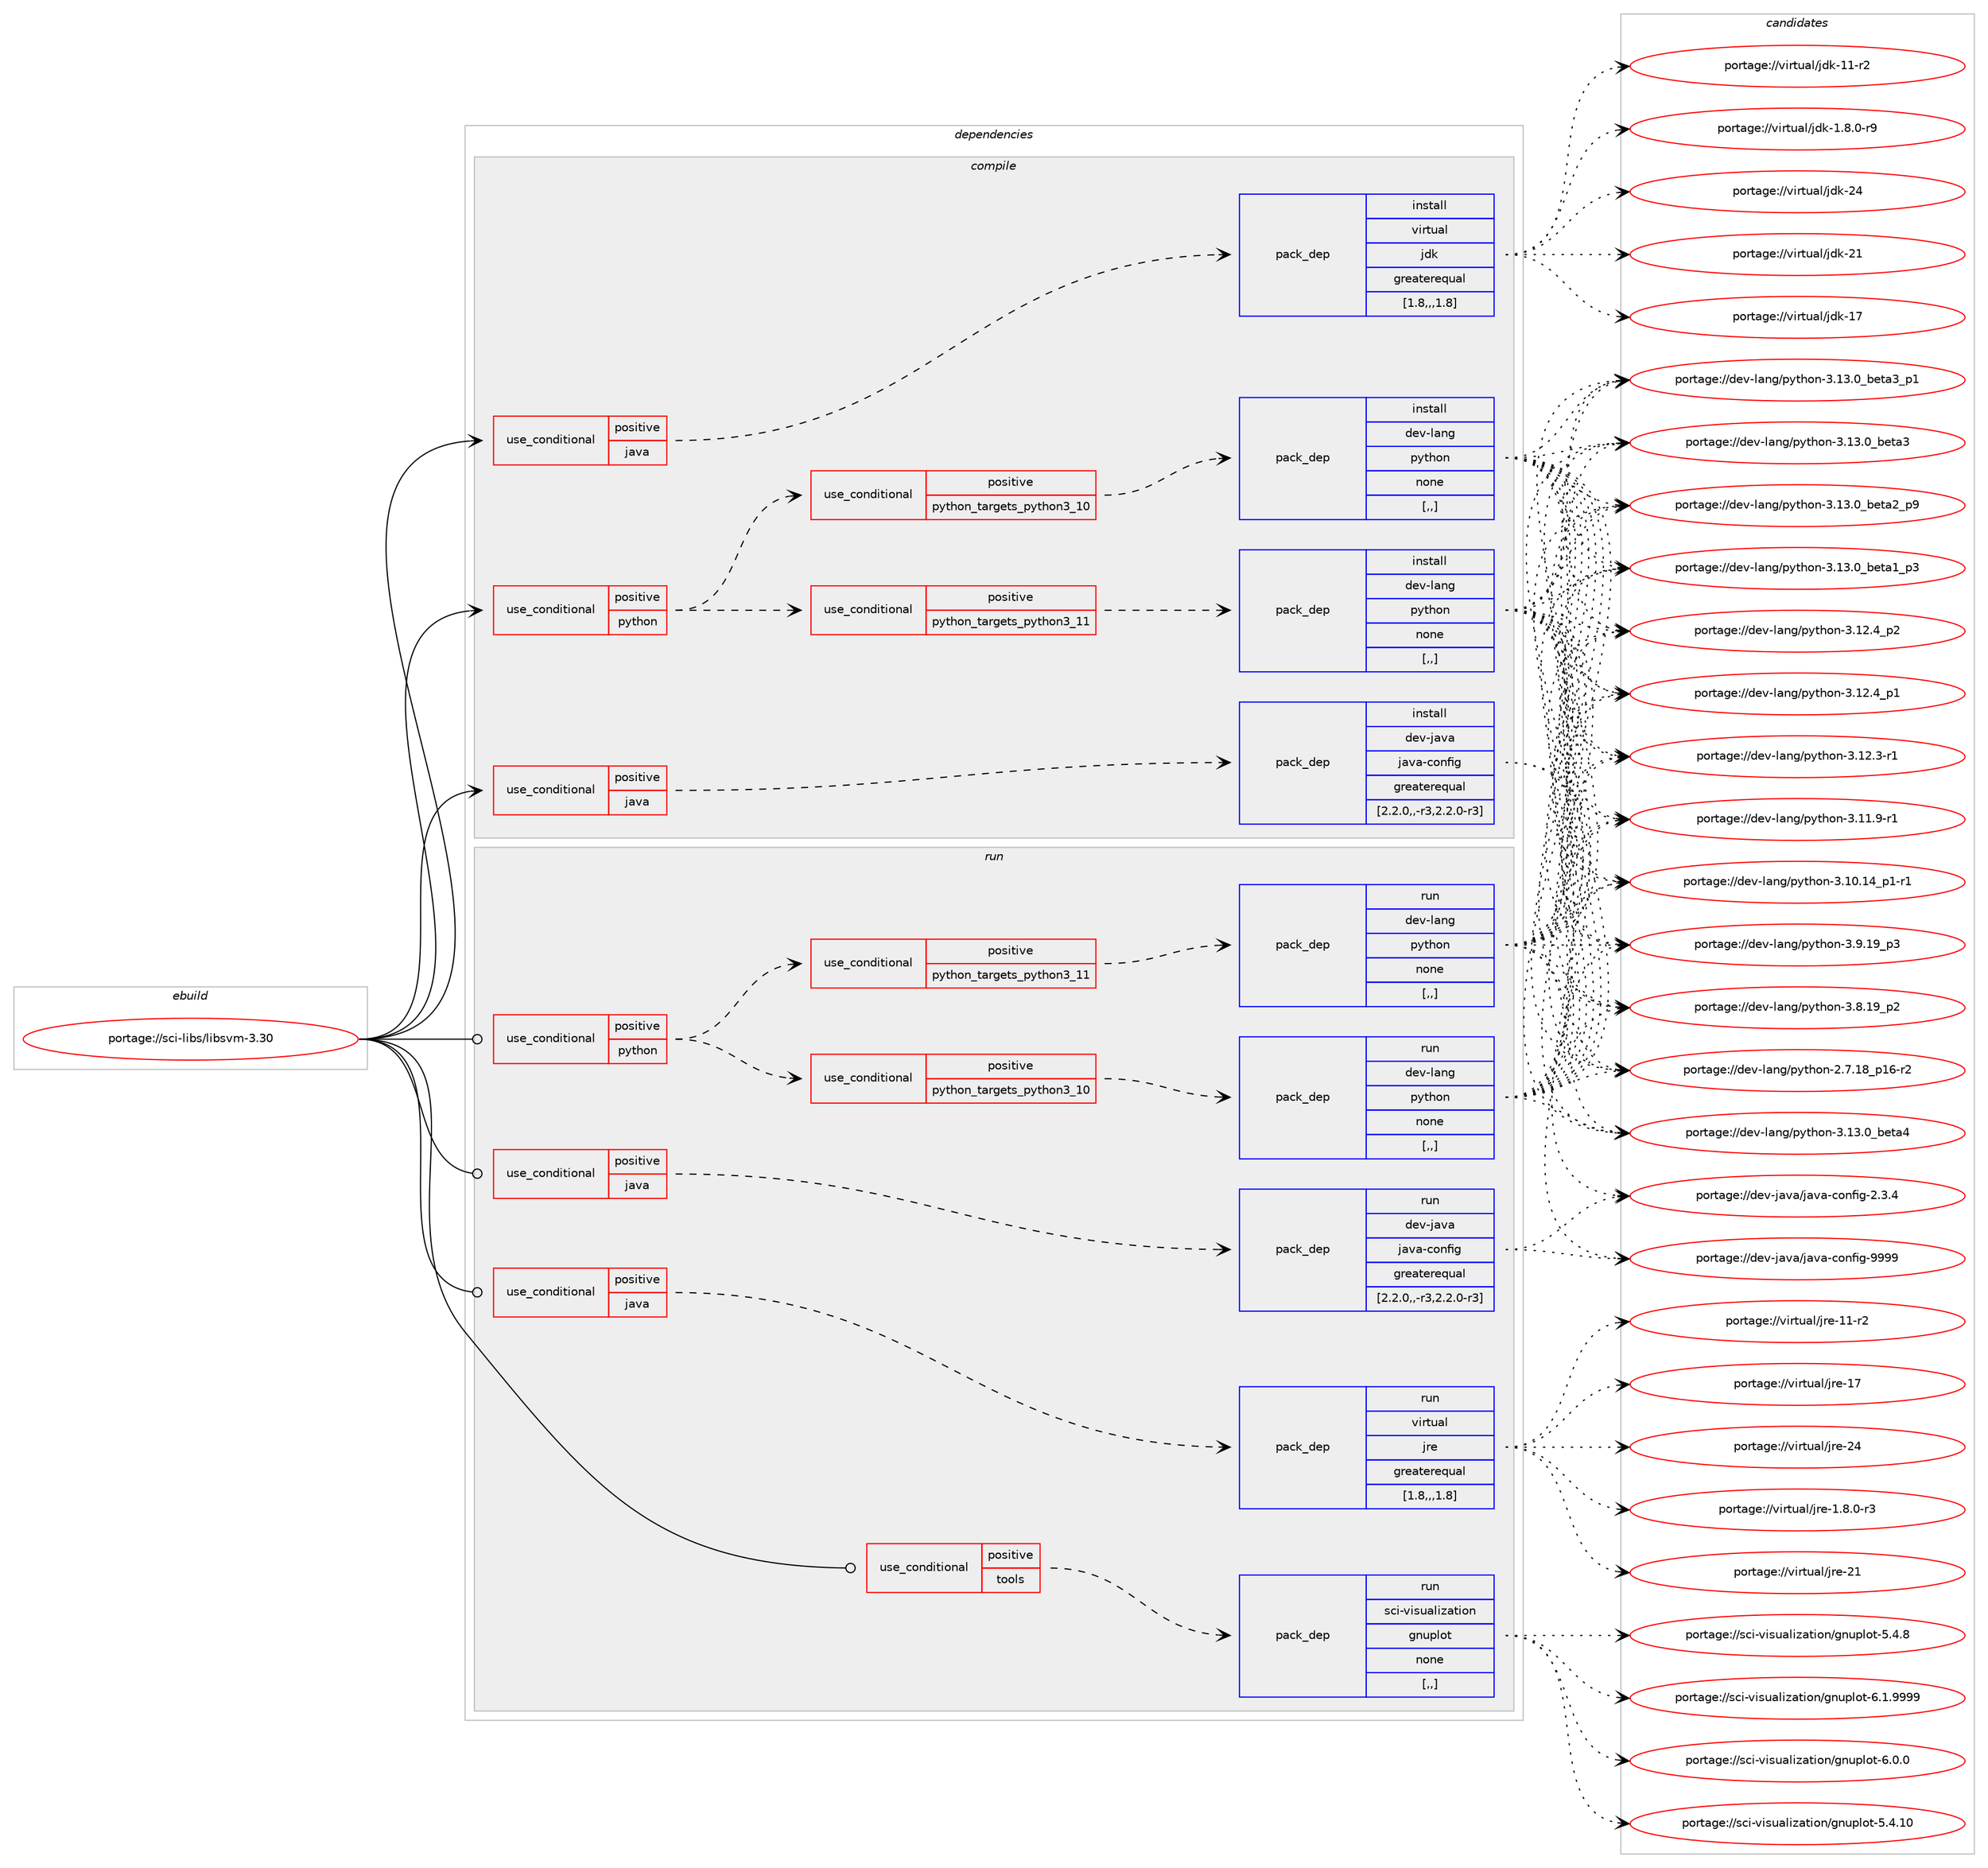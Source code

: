 digraph prolog {

# *************
# Graph options
# *************

newrank=true;
concentrate=true;
compound=true;
graph [rankdir=LR,fontname=Helvetica,fontsize=10,ranksep=1.5];#, ranksep=2.5, nodesep=0.2];
edge  [arrowhead=vee];
node  [fontname=Helvetica,fontsize=10];

# **********
# The ebuild
# **********

subgraph cluster_leftcol {
color=gray;
label=<<i>ebuild</i>>;
id [label="portage://sci-libs/libsvm-3.30", color=red, width=4, href="../sci-libs/libsvm-3.30.svg"];
}

# ****************
# The dependencies
# ****************

subgraph cluster_midcol {
color=gray;
label=<<i>dependencies</i>>;
subgraph cluster_compile {
fillcolor="#eeeeee";
style=filled;
label=<<i>compile</i>>;
subgraph cond106876 {
dependency403847 [label=<<TABLE BORDER="0" CELLBORDER="1" CELLSPACING="0" CELLPADDING="4"><TR><TD ROWSPAN="3" CELLPADDING="10">use_conditional</TD></TR><TR><TD>positive</TD></TR><TR><TD>java</TD></TR></TABLE>>, shape=none, color=red];
subgraph pack294100 {
dependency403848 [label=<<TABLE BORDER="0" CELLBORDER="1" CELLSPACING="0" CELLPADDING="4" WIDTH="220"><TR><TD ROWSPAN="6" CELLPADDING="30">pack_dep</TD></TR><TR><TD WIDTH="110">install</TD></TR><TR><TD>dev-java</TD></TR><TR><TD>java-config</TD></TR><TR><TD>greaterequal</TD></TR><TR><TD>[2.2.0,,-r3,2.2.0-r3]</TD></TR></TABLE>>, shape=none, color=blue];
}
dependency403847:e -> dependency403848:w [weight=20,style="dashed",arrowhead="vee"];
}
id:e -> dependency403847:w [weight=20,style="solid",arrowhead="vee"];
subgraph cond106877 {
dependency403849 [label=<<TABLE BORDER="0" CELLBORDER="1" CELLSPACING="0" CELLPADDING="4"><TR><TD ROWSPAN="3" CELLPADDING="10">use_conditional</TD></TR><TR><TD>positive</TD></TR><TR><TD>java</TD></TR></TABLE>>, shape=none, color=red];
subgraph pack294101 {
dependency403850 [label=<<TABLE BORDER="0" CELLBORDER="1" CELLSPACING="0" CELLPADDING="4" WIDTH="220"><TR><TD ROWSPAN="6" CELLPADDING="30">pack_dep</TD></TR><TR><TD WIDTH="110">install</TD></TR><TR><TD>virtual</TD></TR><TR><TD>jdk</TD></TR><TR><TD>greaterequal</TD></TR><TR><TD>[1.8,,,1.8]</TD></TR></TABLE>>, shape=none, color=blue];
}
dependency403849:e -> dependency403850:w [weight=20,style="dashed",arrowhead="vee"];
}
id:e -> dependency403849:w [weight=20,style="solid",arrowhead="vee"];
subgraph cond106878 {
dependency403851 [label=<<TABLE BORDER="0" CELLBORDER="1" CELLSPACING="0" CELLPADDING="4"><TR><TD ROWSPAN="3" CELLPADDING="10">use_conditional</TD></TR><TR><TD>positive</TD></TR><TR><TD>python</TD></TR></TABLE>>, shape=none, color=red];
subgraph cond106879 {
dependency403852 [label=<<TABLE BORDER="0" CELLBORDER="1" CELLSPACING="0" CELLPADDING="4"><TR><TD ROWSPAN="3" CELLPADDING="10">use_conditional</TD></TR><TR><TD>positive</TD></TR><TR><TD>python_targets_python3_10</TD></TR></TABLE>>, shape=none, color=red];
subgraph pack294102 {
dependency403853 [label=<<TABLE BORDER="0" CELLBORDER="1" CELLSPACING="0" CELLPADDING="4" WIDTH="220"><TR><TD ROWSPAN="6" CELLPADDING="30">pack_dep</TD></TR><TR><TD WIDTH="110">install</TD></TR><TR><TD>dev-lang</TD></TR><TR><TD>python</TD></TR><TR><TD>none</TD></TR><TR><TD>[,,]</TD></TR></TABLE>>, shape=none, color=blue];
}
dependency403852:e -> dependency403853:w [weight=20,style="dashed",arrowhead="vee"];
}
dependency403851:e -> dependency403852:w [weight=20,style="dashed",arrowhead="vee"];
subgraph cond106880 {
dependency403854 [label=<<TABLE BORDER="0" CELLBORDER="1" CELLSPACING="0" CELLPADDING="4"><TR><TD ROWSPAN="3" CELLPADDING="10">use_conditional</TD></TR><TR><TD>positive</TD></TR><TR><TD>python_targets_python3_11</TD></TR></TABLE>>, shape=none, color=red];
subgraph pack294103 {
dependency403855 [label=<<TABLE BORDER="0" CELLBORDER="1" CELLSPACING="0" CELLPADDING="4" WIDTH="220"><TR><TD ROWSPAN="6" CELLPADDING="30">pack_dep</TD></TR><TR><TD WIDTH="110">install</TD></TR><TR><TD>dev-lang</TD></TR><TR><TD>python</TD></TR><TR><TD>none</TD></TR><TR><TD>[,,]</TD></TR></TABLE>>, shape=none, color=blue];
}
dependency403854:e -> dependency403855:w [weight=20,style="dashed",arrowhead="vee"];
}
dependency403851:e -> dependency403854:w [weight=20,style="dashed",arrowhead="vee"];
}
id:e -> dependency403851:w [weight=20,style="solid",arrowhead="vee"];
}
subgraph cluster_compileandrun {
fillcolor="#eeeeee";
style=filled;
label=<<i>compile and run</i>>;
}
subgraph cluster_run {
fillcolor="#eeeeee";
style=filled;
label=<<i>run</i>>;
subgraph cond106881 {
dependency403856 [label=<<TABLE BORDER="0" CELLBORDER="1" CELLSPACING="0" CELLPADDING="4"><TR><TD ROWSPAN="3" CELLPADDING="10">use_conditional</TD></TR><TR><TD>positive</TD></TR><TR><TD>java</TD></TR></TABLE>>, shape=none, color=red];
subgraph pack294104 {
dependency403857 [label=<<TABLE BORDER="0" CELLBORDER="1" CELLSPACING="0" CELLPADDING="4" WIDTH="220"><TR><TD ROWSPAN="6" CELLPADDING="30">pack_dep</TD></TR><TR><TD WIDTH="110">run</TD></TR><TR><TD>dev-java</TD></TR><TR><TD>java-config</TD></TR><TR><TD>greaterequal</TD></TR><TR><TD>[2.2.0,,-r3,2.2.0-r3]</TD></TR></TABLE>>, shape=none, color=blue];
}
dependency403856:e -> dependency403857:w [weight=20,style="dashed",arrowhead="vee"];
}
id:e -> dependency403856:w [weight=20,style="solid",arrowhead="odot"];
subgraph cond106882 {
dependency403858 [label=<<TABLE BORDER="0" CELLBORDER="1" CELLSPACING="0" CELLPADDING="4"><TR><TD ROWSPAN="3" CELLPADDING="10">use_conditional</TD></TR><TR><TD>positive</TD></TR><TR><TD>java</TD></TR></TABLE>>, shape=none, color=red];
subgraph pack294105 {
dependency403859 [label=<<TABLE BORDER="0" CELLBORDER="1" CELLSPACING="0" CELLPADDING="4" WIDTH="220"><TR><TD ROWSPAN="6" CELLPADDING="30">pack_dep</TD></TR><TR><TD WIDTH="110">run</TD></TR><TR><TD>virtual</TD></TR><TR><TD>jre</TD></TR><TR><TD>greaterequal</TD></TR><TR><TD>[1.8,,,1.8]</TD></TR></TABLE>>, shape=none, color=blue];
}
dependency403858:e -> dependency403859:w [weight=20,style="dashed",arrowhead="vee"];
}
id:e -> dependency403858:w [weight=20,style="solid",arrowhead="odot"];
subgraph cond106883 {
dependency403860 [label=<<TABLE BORDER="0" CELLBORDER="1" CELLSPACING="0" CELLPADDING="4"><TR><TD ROWSPAN="3" CELLPADDING="10">use_conditional</TD></TR><TR><TD>positive</TD></TR><TR><TD>python</TD></TR></TABLE>>, shape=none, color=red];
subgraph cond106884 {
dependency403861 [label=<<TABLE BORDER="0" CELLBORDER="1" CELLSPACING="0" CELLPADDING="4"><TR><TD ROWSPAN="3" CELLPADDING="10">use_conditional</TD></TR><TR><TD>positive</TD></TR><TR><TD>python_targets_python3_10</TD></TR></TABLE>>, shape=none, color=red];
subgraph pack294106 {
dependency403862 [label=<<TABLE BORDER="0" CELLBORDER="1" CELLSPACING="0" CELLPADDING="4" WIDTH="220"><TR><TD ROWSPAN="6" CELLPADDING="30">pack_dep</TD></TR><TR><TD WIDTH="110">run</TD></TR><TR><TD>dev-lang</TD></TR><TR><TD>python</TD></TR><TR><TD>none</TD></TR><TR><TD>[,,]</TD></TR></TABLE>>, shape=none, color=blue];
}
dependency403861:e -> dependency403862:w [weight=20,style="dashed",arrowhead="vee"];
}
dependency403860:e -> dependency403861:w [weight=20,style="dashed",arrowhead="vee"];
subgraph cond106885 {
dependency403863 [label=<<TABLE BORDER="0" CELLBORDER="1" CELLSPACING="0" CELLPADDING="4"><TR><TD ROWSPAN="3" CELLPADDING="10">use_conditional</TD></TR><TR><TD>positive</TD></TR><TR><TD>python_targets_python3_11</TD></TR></TABLE>>, shape=none, color=red];
subgraph pack294107 {
dependency403864 [label=<<TABLE BORDER="0" CELLBORDER="1" CELLSPACING="0" CELLPADDING="4" WIDTH="220"><TR><TD ROWSPAN="6" CELLPADDING="30">pack_dep</TD></TR><TR><TD WIDTH="110">run</TD></TR><TR><TD>dev-lang</TD></TR><TR><TD>python</TD></TR><TR><TD>none</TD></TR><TR><TD>[,,]</TD></TR></TABLE>>, shape=none, color=blue];
}
dependency403863:e -> dependency403864:w [weight=20,style="dashed",arrowhead="vee"];
}
dependency403860:e -> dependency403863:w [weight=20,style="dashed",arrowhead="vee"];
}
id:e -> dependency403860:w [weight=20,style="solid",arrowhead="odot"];
subgraph cond106886 {
dependency403865 [label=<<TABLE BORDER="0" CELLBORDER="1" CELLSPACING="0" CELLPADDING="4"><TR><TD ROWSPAN="3" CELLPADDING="10">use_conditional</TD></TR><TR><TD>positive</TD></TR><TR><TD>tools</TD></TR></TABLE>>, shape=none, color=red];
subgraph pack294108 {
dependency403866 [label=<<TABLE BORDER="0" CELLBORDER="1" CELLSPACING="0" CELLPADDING="4" WIDTH="220"><TR><TD ROWSPAN="6" CELLPADDING="30">pack_dep</TD></TR><TR><TD WIDTH="110">run</TD></TR><TR><TD>sci-visualization</TD></TR><TR><TD>gnuplot</TD></TR><TR><TD>none</TD></TR><TR><TD>[,,]</TD></TR></TABLE>>, shape=none, color=blue];
}
dependency403865:e -> dependency403866:w [weight=20,style="dashed",arrowhead="vee"];
}
id:e -> dependency403865:w [weight=20,style="solid",arrowhead="odot"];
}
}

# **************
# The candidates
# **************

subgraph cluster_choices {
rank=same;
color=gray;
label=<<i>candidates</i>>;

subgraph choice294100 {
color=black;
nodesep=1;
choice10010111845106971189747106971189745991111101021051034557575757 [label="portage://dev-java/java-config-9999", color=red, width=4,href="../dev-java/java-config-9999.svg"];
choice1001011184510697118974710697118974599111110102105103455046514652 [label="portage://dev-java/java-config-2.3.4", color=red, width=4,href="../dev-java/java-config-2.3.4.svg"];
dependency403848:e -> choice10010111845106971189747106971189745991111101021051034557575757:w [style=dotted,weight="100"];
dependency403848:e -> choice1001011184510697118974710697118974599111110102105103455046514652:w [style=dotted,weight="100"];
}
subgraph choice294101 {
color=black;
nodesep=1;
choice1181051141161179710847106100107455052 [label="portage://virtual/jdk-24", color=red, width=4,href="../virtual/jdk-24.svg"];
choice1181051141161179710847106100107455049 [label="portage://virtual/jdk-21", color=red, width=4,href="../virtual/jdk-21.svg"];
choice1181051141161179710847106100107454955 [label="portage://virtual/jdk-17", color=red, width=4,href="../virtual/jdk-17.svg"];
choice11810511411611797108471061001074549494511450 [label="portage://virtual/jdk-11-r2", color=red, width=4,href="../virtual/jdk-11-r2.svg"];
choice11810511411611797108471061001074549465646484511457 [label="portage://virtual/jdk-1.8.0-r9", color=red, width=4,href="../virtual/jdk-1.8.0-r9.svg"];
dependency403850:e -> choice1181051141161179710847106100107455052:w [style=dotted,weight="100"];
dependency403850:e -> choice1181051141161179710847106100107455049:w [style=dotted,weight="100"];
dependency403850:e -> choice1181051141161179710847106100107454955:w [style=dotted,weight="100"];
dependency403850:e -> choice11810511411611797108471061001074549494511450:w [style=dotted,weight="100"];
dependency403850:e -> choice11810511411611797108471061001074549465646484511457:w [style=dotted,weight="100"];
}
subgraph choice294102 {
color=black;
nodesep=1;
choice1001011184510897110103471121211161041111104551464951464895981011169752 [label="portage://dev-lang/python-3.13.0_beta4", color=red, width=4,href="../dev-lang/python-3.13.0_beta4.svg"];
choice10010111845108971101034711212111610411111045514649514648959810111697519511249 [label="portage://dev-lang/python-3.13.0_beta3_p1", color=red, width=4,href="../dev-lang/python-3.13.0_beta3_p1.svg"];
choice1001011184510897110103471121211161041111104551464951464895981011169751 [label="portage://dev-lang/python-3.13.0_beta3", color=red, width=4,href="../dev-lang/python-3.13.0_beta3.svg"];
choice10010111845108971101034711212111610411111045514649514648959810111697509511257 [label="portage://dev-lang/python-3.13.0_beta2_p9", color=red, width=4,href="../dev-lang/python-3.13.0_beta2_p9.svg"];
choice10010111845108971101034711212111610411111045514649514648959810111697499511251 [label="portage://dev-lang/python-3.13.0_beta1_p3", color=red, width=4,href="../dev-lang/python-3.13.0_beta1_p3.svg"];
choice100101118451089711010347112121116104111110455146495046529511250 [label="portage://dev-lang/python-3.12.4_p2", color=red, width=4,href="../dev-lang/python-3.12.4_p2.svg"];
choice100101118451089711010347112121116104111110455146495046529511249 [label="portage://dev-lang/python-3.12.4_p1", color=red, width=4,href="../dev-lang/python-3.12.4_p1.svg"];
choice100101118451089711010347112121116104111110455146495046514511449 [label="portage://dev-lang/python-3.12.3-r1", color=red, width=4,href="../dev-lang/python-3.12.3-r1.svg"];
choice100101118451089711010347112121116104111110455146494946574511449 [label="portage://dev-lang/python-3.11.9-r1", color=red, width=4,href="../dev-lang/python-3.11.9-r1.svg"];
choice100101118451089711010347112121116104111110455146494846495295112494511449 [label="portage://dev-lang/python-3.10.14_p1-r1", color=red, width=4,href="../dev-lang/python-3.10.14_p1-r1.svg"];
choice100101118451089711010347112121116104111110455146574649579511251 [label="portage://dev-lang/python-3.9.19_p3", color=red, width=4,href="../dev-lang/python-3.9.19_p3.svg"];
choice100101118451089711010347112121116104111110455146564649579511250 [label="portage://dev-lang/python-3.8.19_p2", color=red, width=4,href="../dev-lang/python-3.8.19_p2.svg"];
choice100101118451089711010347112121116104111110455046554649569511249544511450 [label="portage://dev-lang/python-2.7.18_p16-r2", color=red, width=4,href="../dev-lang/python-2.7.18_p16-r2.svg"];
dependency403853:e -> choice1001011184510897110103471121211161041111104551464951464895981011169752:w [style=dotted,weight="100"];
dependency403853:e -> choice10010111845108971101034711212111610411111045514649514648959810111697519511249:w [style=dotted,weight="100"];
dependency403853:e -> choice1001011184510897110103471121211161041111104551464951464895981011169751:w [style=dotted,weight="100"];
dependency403853:e -> choice10010111845108971101034711212111610411111045514649514648959810111697509511257:w [style=dotted,weight="100"];
dependency403853:e -> choice10010111845108971101034711212111610411111045514649514648959810111697499511251:w [style=dotted,weight="100"];
dependency403853:e -> choice100101118451089711010347112121116104111110455146495046529511250:w [style=dotted,weight="100"];
dependency403853:e -> choice100101118451089711010347112121116104111110455146495046529511249:w [style=dotted,weight="100"];
dependency403853:e -> choice100101118451089711010347112121116104111110455146495046514511449:w [style=dotted,weight="100"];
dependency403853:e -> choice100101118451089711010347112121116104111110455146494946574511449:w [style=dotted,weight="100"];
dependency403853:e -> choice100101118451089711010347112121116104111110455146494846495295112494511449:w [style=dotted,weight="100"];
dependency403853:e -> choice100101118451089711010347112121116104111110455146574649579511251:w [style=dotted,weight="100"];
dependency403853:e -> choice100101118451089711010347112121116104111110455146564649579511250:w [style=dotted,weight="100"];
dependency403853:e -> choice100101118451089711010347112121116104111110455046554649569511249544511450:w [style=dotted,weight="100"];
}
subgraph choice294103 {
color=black;
nodesep=1;
choice1001011184510897110103471121211161041111104551464951464895981011169752 [label="portage://dev-lang/python-3.13.0_beta4", color=red, width=4,href="../dev-lang/python-3.13.0_beta4.svg"];
choice10010111845108971101034711212111610411111045514649514648959810111697519511249 [label="portage://dev-lang/python-3.13.0_beta3_p1", color=red, width=4,href="../dev-lang/python-3.13.0_beta3_p1.svg"];
choice1001011184510897110103471121211161041111104551464951464895981011169751 [label="portage://dev-lang/python-3.13.0_beta3", color=red, width=4,href="../dev-lang/python-3.13.0_beta3.svg"];
choice10010111845108971101034711212111610411111045514649514648959810111697509511257 [label="portage://dev-lang/python-3.13.0_beta2_p9", color=red, width=4,href="../dev-lang/python-3.13.0_beta2_p9.svg"];
choice10010111845108971101034711212111610411111045514649514648959810111697499511251 [label="portage://dev-lang/python-3.13.0_beta1_p3", color=red, width=4,href="../dev-lang/python-3.13.0_beta1_p3.svg"];
choice100101118451089711010347112121116104111110455146495046529511250 [label="portage://dev-lang/python-3.12.4_p2", color=red, width=4,href="../dev-lang/python-3.12.4_p2.svg"];
choice100101118451089711010347112121116104111110455146495046529511249 [label="portage://dev-lang/python-3.12.4_p1", color=red, width=4,href="../dev-lang/python-3.12.4_p1.svg"];
choice100101118451089711010347112121116104111110455146495046514511449 [label="portage://dev-lang/python-3.12.3-r1", color=red, width=4,href="../dev-lang/python-3.12.3-r1.svg"];
choice100101118451089711010347112121116104111110455146494946574511449 [label="portage://dev-lang/python-3.11.9-r1", color=red, width=4,href="../dev-lang/python-3.11.9-r1.svg"];
choice100101118451089711010347112121116104111110455146494846495295112494511449 [label="portage://dev-lang/python-3.10.14_p1-r1", color=red, width=4,href="../dev-lang/python-3.10.14_p1-r1.svg"];
choice100101118451089711010347112121116104111110455146574649579511251 [label="portage://dev-lang/python-3.9.19_p3", color=red, width=4,href="../dev-lang/python-3.9.19_p3.svg"];
choice100101118451089711010347112121116104111110455146564649579511250 [label="portage://dev-lang/python-3.8.19_p2", color=red, width=4,href="../dev-lang/python-3.8.19_p2.svg"];
choice100101118451089711010347112121116104111110455046554649569511249544511450 [label="portage://dev-lang/python-2.7.18_p16-r2", color=red, width=4,href="../dev-lang/python-2.7.18_p16-r2.svg"];
dependency403855:e -> choice1001011184510897110103471121211161041111104551464951464895981011169752:w [style=dotted,weight="100"];
dependency403855:e -> choice10010111845108971101034711212111610411111045514649514648959810111697519511249:w [style=dotted,weight="100"];
dependency403855:e -> choice1001011184510897110103471121211161041111104551464951464895981011169751:w [style=dotted,weight="100"];
dependency403855:e -> choice10010111845108971101034711212111610411111045514649514648959810111697509511257:w [style=dotted,weight="100"];
dependency403855:e -> choice10010111845108971101034711212111610411111045514649514648959810111697499511251:w [style=dotted,weight="100"];
dependency403855:e -> choice100101118451089711010347112121116104111110455146495046529511250:w [style=dotted,weight="100"];
dependency403855:e -> choice100101118451089711010347112121116104111110455146495046529511249:w [style=dotted,weight="100"];
dependency403855:e -> choice100101118451089711010347112121116104111110455146495046514511449:w [style=dotted,weight="100"];
dependency403855:e -> choice100101118451089711010347112121116104111110455146494946574511449:w [style=dotted,weight="100"];
dependency403855:e -> choice100101118451089711010347112121116104111110455146494846495295112494511449:w [style=dotted,weight="100"];
dependency403855:e -> choice100101118451089711010347112121116104111110455146574649579511251:w [style=dotted,weight="100"];
dependency403855:e -> choice100101118451089711010347112121116104111110455146564649579511250:w [style=dotted,weight="100"];
dependency403855:e -> choice100101118451089711010347112121116104111110455046554649569511249544511450:w [style=dotted,weight="100"];
}
subgraph choice294104 {
color=black;
nodesep=1;
choice10010111845106971189747106971189745991111101021051034557575757 [label="portage://dev-java/java-config-9999", color=red, width=4,href="../dev-java/java-config-9999.svg"];
choice1001011184510697118974710697118974599111110102105103455046514652 [label="portage://dev-java/java-config-2.3.4", color=red, width=4,href="../dev-java/java-config-2.3.4.svg"];
dependency403857:e -> choice10010111845106971189747106971189745991111101021051034557575757:w [style=dotted,weight="100"];
dependency403857:e -> choice1001011184510697118974710697118974599111110102105103455046514652:w [style=dotted,weight="100"];
}
subgraph choice294105 {
color=black;
nodesep=1;
choice1181051141161179710847106114101455052 [label="portage://virtual/jre-24", color=red, width=4,href="../virtual/jre-24.svg"];
choice1181051141161179710847106114101455049 [label="portage://virtual/jre-21", color=red, width=4,href="../virtual/jre-21.svg"];
choice1181051141161179710847106114101454955 [label="portage://virtual/jre-17", color=red, width=4,href="../virtual/jre-17.svg"];
choice11810511411611797108471061141014549494511450 [label="portage://virtual/jre-11-r2", color=red, width=4,href="../virtual/jre-11-r2.svg"];
choice11810511411611797108471061141014549465646484511451 [label="portage://virtual/jre-1.8.0-r3", color=red, width=4,href="../virtual/jre-1.8.0-r3.svg"];
dependency403859:e -> choice1181051141161179710847106114101455052:w [style=dotted,weight="100"];
dependency403859:e -> choice1181051141161179710847106114101455049:w [style=dotted,weight="100"];
dependency403859:e -> choice1181051141161179710847106114101454955:w [style=dotted,weight="100"];
dependency403859:e -> choice11810511411611797108471061141014549494511450:w [style=dotted,weight="100"];
dependency403859:e -> choice11810511411611797108471061141014549465646484511451:w [style=dotted,weight="100"];
}
subgraph choice294106 {
color=black;
nodesep=1;
choice1001011184510897110103471121211161041111104551464951464895981011169752 [label="portage://dev-lang/python-3.13.0_beta4", color=red, width=4,href="../dev-lang/python-3.13.0_beta4.svg"];
choice10010111845108971101034711212111610411111045514649514648959810111697519511249 [label="portage://dev-lang/python-3.13.0_beta3_p1", color=red, width=4,href="../dev-lang/python-3.13.0_beta3_p1.svg"];
choice1001011184510897110103471121211161041111104551464951464895981011169751 [label="portage://dev-lang/python-3.13.0_beta3", color=red, width=4,href="../dev-lang/python-3.13.0_beta3.svg"];
choice10010111845108971101034711212111610411111045514649514648959810111697509511257 [label="portage://dev-lang/python-3.13.0_beta2_p9", color=red, width=4,href="../dev-lang/python-3.13.0_beta2_p9.svg"];
choice10010111845108971101034711212111610411111045514649514648959810111697499511251 [label="portage://dev-lang/python-3.13.0_beta1_p3", color=red, width=4,href="../dev-lang/python-3.13.0_beta1_p3.svg"];
choice100101118451089711010347112121116104111110455146495046529511250 [label="portage://dev-lang/python-3.12.4_p2", color=red, width=4,href="../dev-lang/python-3.12.4_p2.svg"];
choice100101118451089711010347112121116104111110455146495046529511249 [label="portage://dev-lang/python-3.12.4_p1", color=red, width=4,href="../dev-lang/python-3.12.4_p1.svg"];
choice100101118451089711010347112121116104111110455146495046514511449 [label="portage://dev-lang/python-3.12.3-r1", color=red, width=4,href="../dev-lang/python-3.12.3-r1.svg"];
choice100101118451089711010347112121116104111110455146494946574511449 [label="portage://dev-lang/python-3.11.9-r1", color=red, width=4,href="../dev-lang/python-3.11.9-r1.svg"];
choice100101118451089711010347112121116104111110455146494846495295112494511449 [label="portage://dev-lang/python-3.10.14_p1-r1", color=red, width=4,href="../dev-lang/python-3.10.14_p1-r1.svg"];
choice100101118451089711010347112121116104111110455146574649579511251 [label="portage://dev-lang/python-3.9.19_p3", color=red, width=4,href="../dev-lang/python-3.9.19_p3.svg"];
choice100101118451089711010347112121116104111110455146564649579511250 [label="portage://dev-lang/python-3.8.19_p2", color=red, width=4,href="../dev-lang/python-3.8.19_p2.svg"];
choice100101118451089711010347112121116104111110455046554649569511249544511450 [label="portage://dev-lang/python-2.7.18_p16-r2", color=red, width=4,href="../dev-lang/python-2.7.18_p16-r2.svg"];
dependency403862:e -> choice1001011184510897110103471121211161041111104551464951464895981011169752:w [style=dotted,weight="100"];
dependency403862:e -> choice10010111845108971101034711212111610411111045514649514648959810111697519511249:w [style=dotted,weight="100"];
dependency403862:e -> choice1001011184510897110103471121211161041111104551464951464895981011169751:w [style=dotted,weight="100"];
dependency403862:e -> choice10010111845108971101034711212111610411111045514649514648959810111697509511257:w [style=dotted,weight="100"];
dependency403862:e -> choice10010111845108971101034711212111610411111045514649514648959810111697499511251:w [style=dotted,weight="100"];
dependency403862:e -> choice100101118451089711010347112121116104111110455146495046529511250:w [style=dotted,weight="100"];
dependency403862:e -> choice100101118451089711010347112121116104111110455146495046529511249:w [style=dotted,weight="100"];
dependency403862:e -> choice100101118451089711010347112121116104111110455146495046514511449:w [style=dotted,weight="100"];
dependency403862:e -> choice100101118451089711010347112121116104111110455146494946574511449:w [style=dotted,weight="100"];
dependency403862:e -> choice100101118451089711010347112121116104111110455146494846495295112494511449:w [style=dotted,weight="100"];
dependency403862:e -> choice100101118451089711010347112121116104111110455146574649579511251:w [style=dotted,weight="100"];
dependency403862:e -> choice100101118451089711010347112121116104111110455146564649579511250:w [style=dotted,weight="100"];
dependency403862:e -> choice100101118451089711010347112121116104111110455046554649569511249544511450:w [style=dotted,weight="100"];
}
subgraph choice294107 {
color=black;
nodesep=1;
choice1001011184510897110103471121211161041111104551464951464895981011169752 [label="portage://dev-lang/python-3.13.0_beta4", color=red, width=4,href="../dev-lang/python-3.13.0_beta4.svg"];
choice10010111845108971101034711212111610411111045514649514648959810111697519511249 [label="portage://dev-lang/python-3.13.0_beta3_p1", color=red, width=4,href="../dev-lang/python-3.13.0_beta3_p1.svg"];
choice1001011184510897110103471121211161041111104551464951464895981011169751 [label="portage://dev-lang/python-3.13.0_beta3", color=red, width=4,href="../dev-lang/python-3.13.0_beta3.svg"];
choice10010111845108971101034711212111610411111045514649514648959810111697509511257 [label="portage://dev-lang/python-3.13.0_beta2_p9", color=red, width=4,href="../dev-lang/python-3.13.0_beta2_p9.svg"];
choice10010111845108971101034711212111610411111045514649514648959810111697499511251 [label="portage://dev-lang/python-3.13.0_beta1_p3", color=red, width=4,href="../dev-lang/python-3.13.0_beta1_p3.svg"];
choice100101118451089711010347112121116104111110455146495046529511250 [label="portage://dev-lang/python-3.12.4_p2", color=red, width=4,href="../dev-lang/python-3.12.4_p2.svg"];
choice100101118451089711010347112121116104111110455146495046529511249 [label="portage://dev-lang/python-3.12.4_p1", color=red, width=4,href="../dev-lang/python-3.12.4_p1.svg"];
choice100101118451089711010347112121116104111110455146495046514511449 [label="portage://dev-lang/python-3.12.3-r1", color=red, width=4,href="../dev-lang/python-3.12.3-r1.svg"];
choice100101118451089711010347112121116104111110455146494946574511449 [label="portage://dev-lang/python-3.11.9-r1", color=red, width=4,href="../dev-lang/python-3.11.9-r1.svg"];
choice100101118451089711010347112121116104111110455146494846495295112494511449 [label="portage://dev-lang/python-3.10.14_p1-r1", color=red, width=4,href="../dev-lang/python-3.10.14_p1-r1.svg"];
choice100101118451089711010347112121116104111110455146574649579511251 [label="portage://dev-lang/python-3.9.19_p3", color=red, width=4,href="../dev-lang/python-3.9.19_p3.svg"];
choice100101118451089711010347112121116104111110455146564649579511250 [label="portage://dev-lang/python-3.8.19_p2", color=red, width=4,href="../dev-lang/python-3.8.19_p2.svg"];
choice100101118451089711010347112121116104111110455046554649569511249544511450 [label="portage://dev-lang/python-2.7.18_p16-r2", color=red, width=4,href="../dev-lang/python-2.7.18_p16-r2.svg"];
dependency403864:e -> choice1001011184510897110103471121211161041111104551464951464895981011169752:w [style=dotted,weight="100"];
dependency403864:e -> choice10010111845108971101034711212111610411111045514649514648959810111697519511249:w [style=dotted,weight="100"];
dependency403864:e -> choice1001011184510897110103471121211161041111104551464951464895981011169751:w [style=dotted,weight="100"];
dependency403864:e -> choice10010111845108971101034711212111610411111045514649514648959810111697509511257:w [style=dotted,weight="100"];
dependency403864:e -> choice10010111845108971101034711212111610411111045514649514648959810111697499511251:w [style=dotted,weight="100"];
dependency403864:e -> choice100101118451089711010347112121116104111110455146495046529511250:w [style=dotted,weight="100"];
dependency403864:e -> choice100101118451089711010347112121116104111110455146495046529511249:w [style=dotted,weight="100"];
dependency403864:e -> choice100101118451089711010347112121116104111110455146495046514511449:w [style=dotted,weight="100"];
dependency403864:e -> choice100101118451089711010347112121116104111110455146494946574511449:w [style=dotted,weight="100"];
dependency403864:e -> choice100101118451089711010347112121116104111110455146494846495295112494511449:w [style=dotted,weight="100"];
dependency403864:e -> choice100101118451089711010347112121116104111110455146574649579511251:w [style=dotted,weight="100"];
dependency403864:e -> choice100101118451089711010347112121116104111110455146564649579511250:w [style=dotted,weight="100"];
dependency403864:e -> choice100101118451089711010347112121116104111110455046554649569511249544511450:w [style=dotted,weight="100"];
}
subgraph choice294108 {
color=black;
nodesep=1;
choice1159910545118105115117971081051229711610511111047103110117112108111116455446494657575757 [label="portage://sci-visualization/gnuplot-6.1.9999", color=red, width=4,href="../sci-visualization/gnuplot-6.1.9999.svg"];
choice1159910545118105115117971081051229711610511111047103110117112108111116455446484648 [label="portage://sci-visualization/gnuplot-6.0.0", color=red, width=4,href="../sci-visualization/gnuplot-6.0.0.svg"];
choice115991054511810511511797108105122971161051111104710311011711210811111645534652464948 [label="portage://sci-visualization/gnuplot-5.4.10", color=red, width=4,href="../sci-visualization/gnuplot-5.4.10.svg"];
choice1159910545118105115117971081051229711610511111047103110117112108111116455346524656 [label="portage://sci-visualization/gnuplot-5.4.8", color=red, width=4,href="../sci-visualization/gnuplot-5.4.8.svg"];
dependency403866:e -> choice1159910545118105115117971081051229711610511111047103110117112108111116455446494657575757:w [style=dotted,weight="100"];
dependency403866:e -> choice1159910545118105115117971081051229711610511111047103110117112108111116455446484648:w [style=dotted,weight="100"];
dependency403866:e -> choice115991054511810511511797108105122971161051111104710311011711210811111645534652464948:w [style=dotted,weight="100"];
dependency403866:e -> choice1159910545118105115117971081051229711610511111047103110117112108111116455346524656:w [style=dotted,weight="100"];
}
}

}
